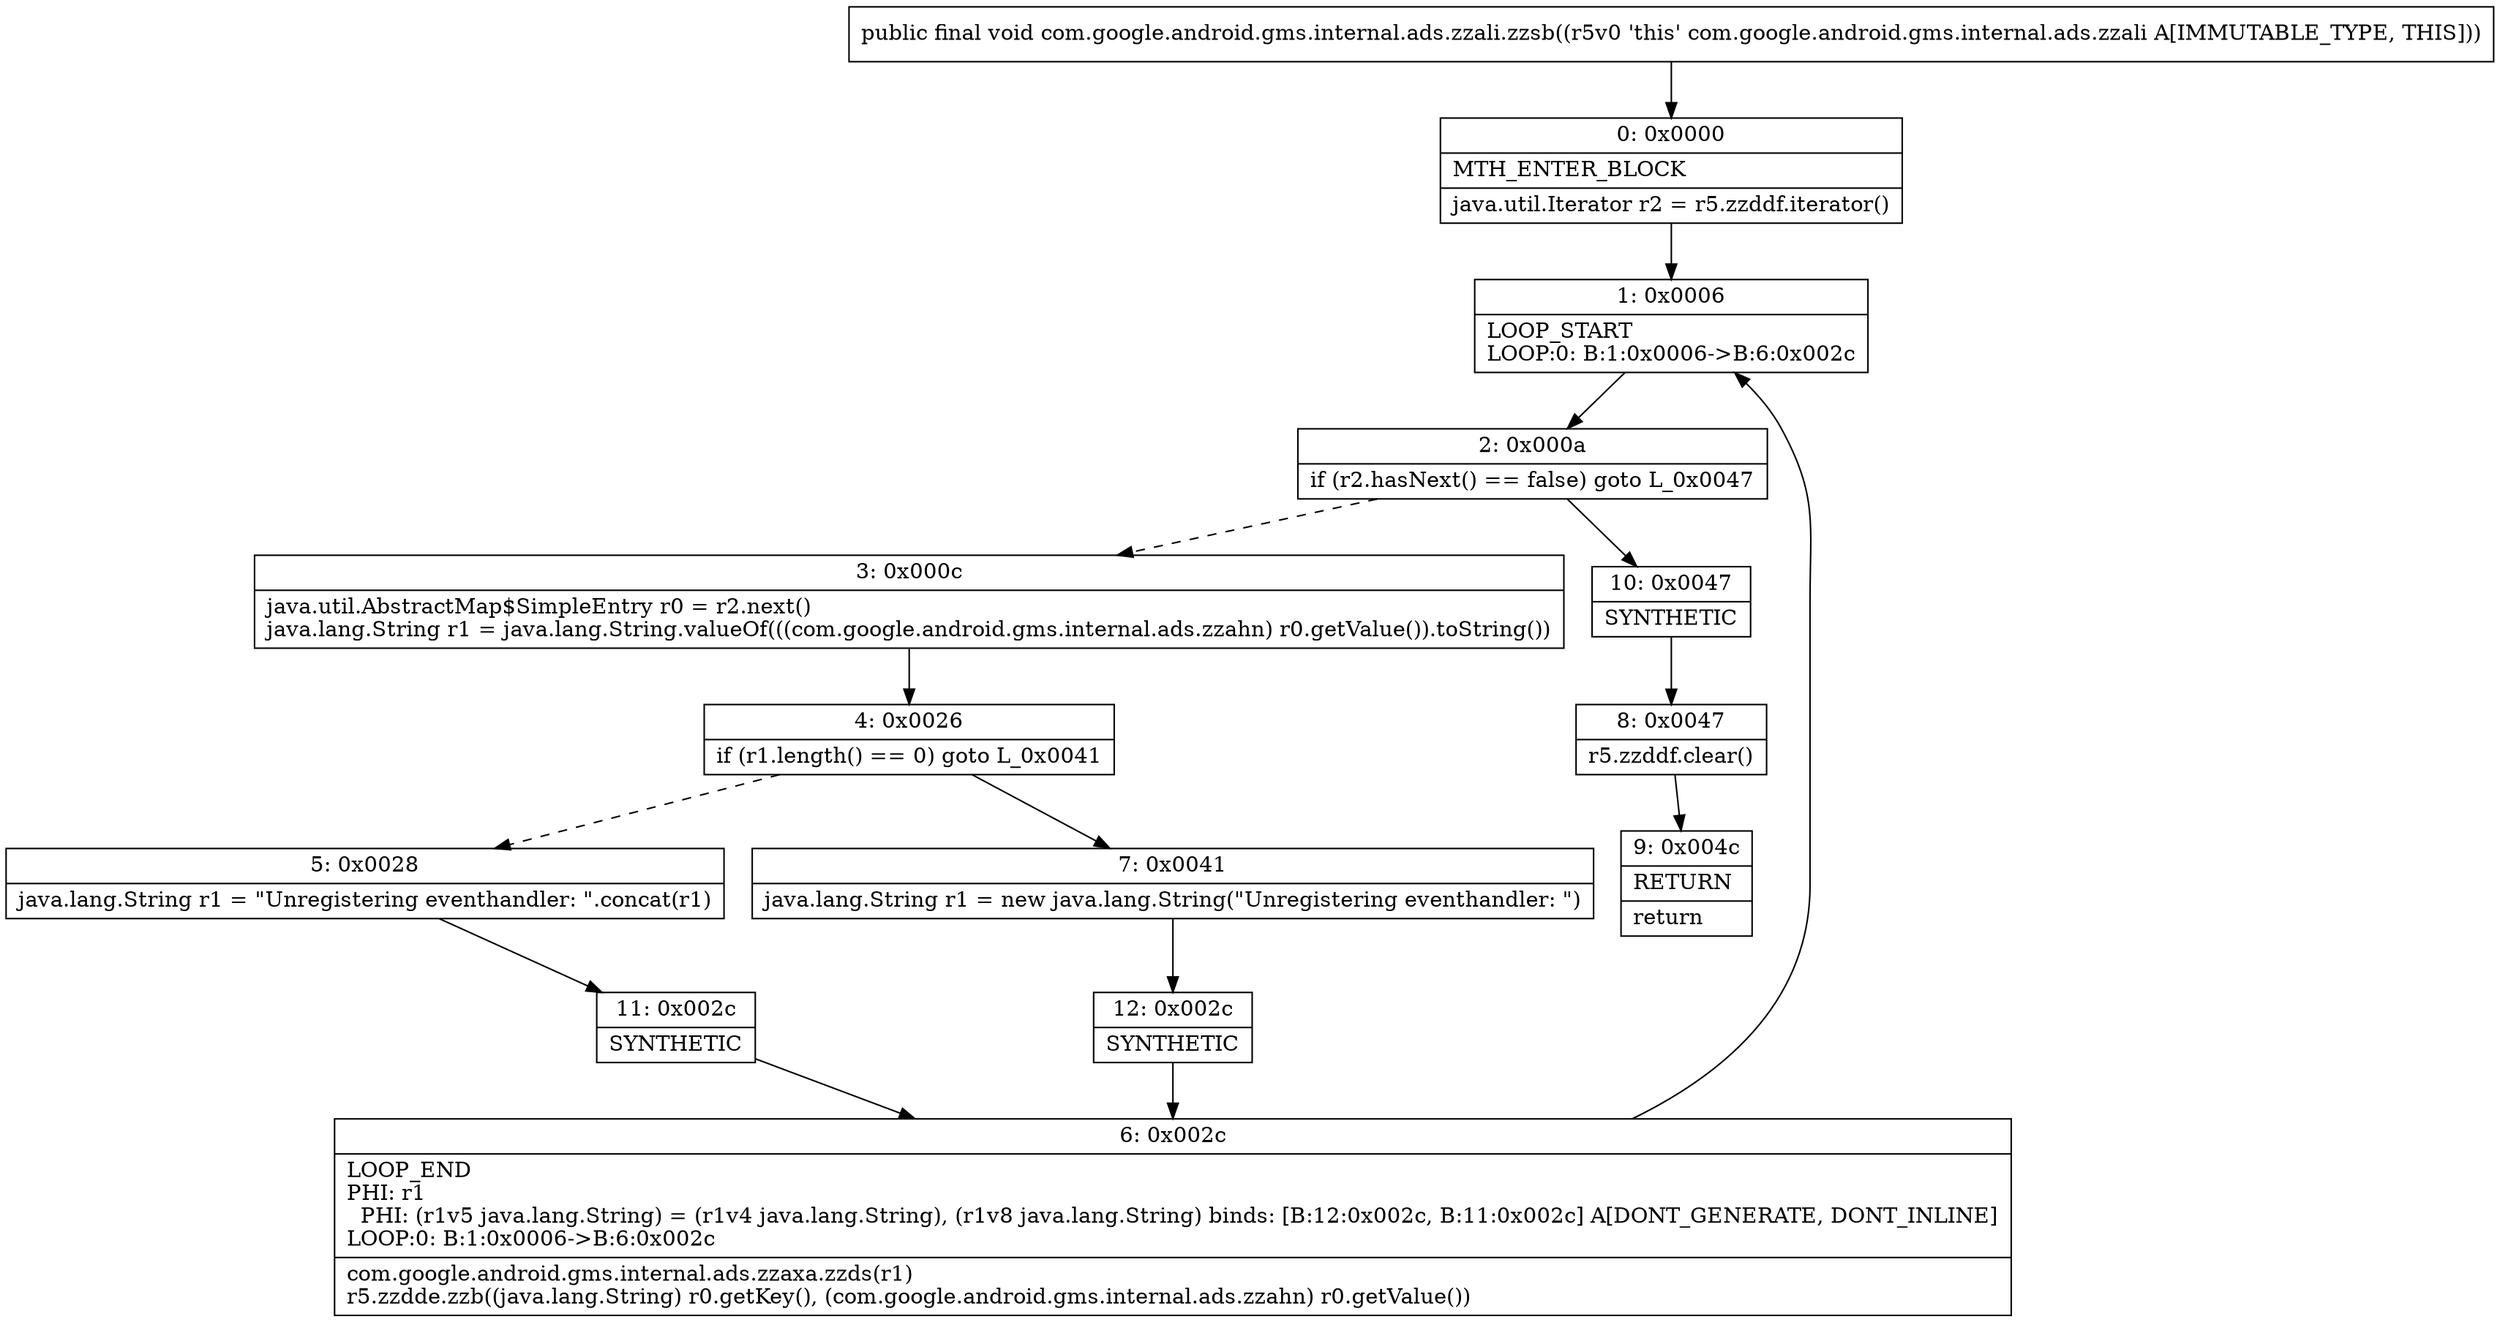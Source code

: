 digraph "CFG forcom.google.android.gms.internal.ads.zzali.zzsb()V" {
Node_0 [shape=record,label="{0\:\ 0x0000|MTH_ENTER_BLOCK\l|java.util.Iterator r2 = r5.zzddf.iterator()\l}"];
Node_1 [shape=record,label="{1\:\ 0x0006|LOOP_START\lLOOP:0: B:1:0x0006\-\>B:6:0x002c\l}"];
Node_2 [shape=record,label="{2\:\ 0x000a|if (r2.hasNext() == false) goto L_0x0047\l}"];
Node_3 [shape=record,label="{3\:\ 0x000c|java.util.AbstractMap$SimpleEntry r0 = r2.next()\ljava.lang.String r1 = java.lang.String.valueOf(((com.google.android.gms.internal.ads.zzahn) r0.getValue()).toString())\l}"];
Node_4 [shape=record,label="{4\:\ 0x0026|if (r1.length() == 0) goto L_0x0041\l}"];
Node_5 [shape=record,label="{5\:\ 0x0028|java.lang.String r1 = \"Unregistering eventhandler: \".concat(r1)\l}"];
Node_6 [shape=record,label="{6\:\ 0x002c|LOOP_END\lPHI: r1 \l  PHI: (r1v5 java.lang.String) = (r1v4 java.lang.String), (r1v8 java.lang.String) binds: [B:12:0x002c, B:11:0x002c] A[DONT_GENERATE, DONT_INLINE]\lLOOP:0: B:1:0x0006\-\>B:6:0x002c\l|com.google.android.gms.internal.ads.zzaxa.zzds(r1)\lr5.zzdde.zzb((java.lang.String) r0.getKey(), (com.google.android.gms.internal.ads.zzahn) r0.getValue())\l}"];
Node_7 [shape=record,label="{7\:\ 0x0041|java.lang.String r1 = new java.lang.String(\"Unregistering eventhandler: \")\l}"];
Node_8 [shape=record,label="{8\:\ 0x0047|r5.zzddf.clear()\l}"];
Node_9 [shape=record,label="{9\:\ 0x004c|RETURN\l|return\l}"];
Node_10 [shape=record,label="{10\:\ 0x0047|SYNTHETIC\l}"];
Node_11 [shape=record,label="{11\:\ 0x002c|SYNTHETIC\l}"];
Node_12 [shape=record,label="{12\:\ 0x002c|SYNTHETIC\l}"];
MethodNode[shape=record,label="{public final void com.google.android.gms.internal.ads.zzali.zzsb((r5v0 'this' com.google.android.gms.internal.ads.zzali A[IMMUTABLE_TYPE, THIS])) }"];
MethodNode -> Node_0;
Node_0 -> Node_1;
Node_1 -> Node_2;
Node_2 -> Node_3[style=dashed];
Node_2 -> Node_10;
Node_3 -> Node_4;
Node_4 -> Node_5[style=dashed];
Node_4 -> Node_7;
Node_5 -> Node_11;
Node_6 -> Node_1;
Node_7 -> Node_12;
Node_8 -> Node_9;
Node_10 -> Node_8;
Node_11 -> Node_6;
Node_12 -> Node_6;
}

